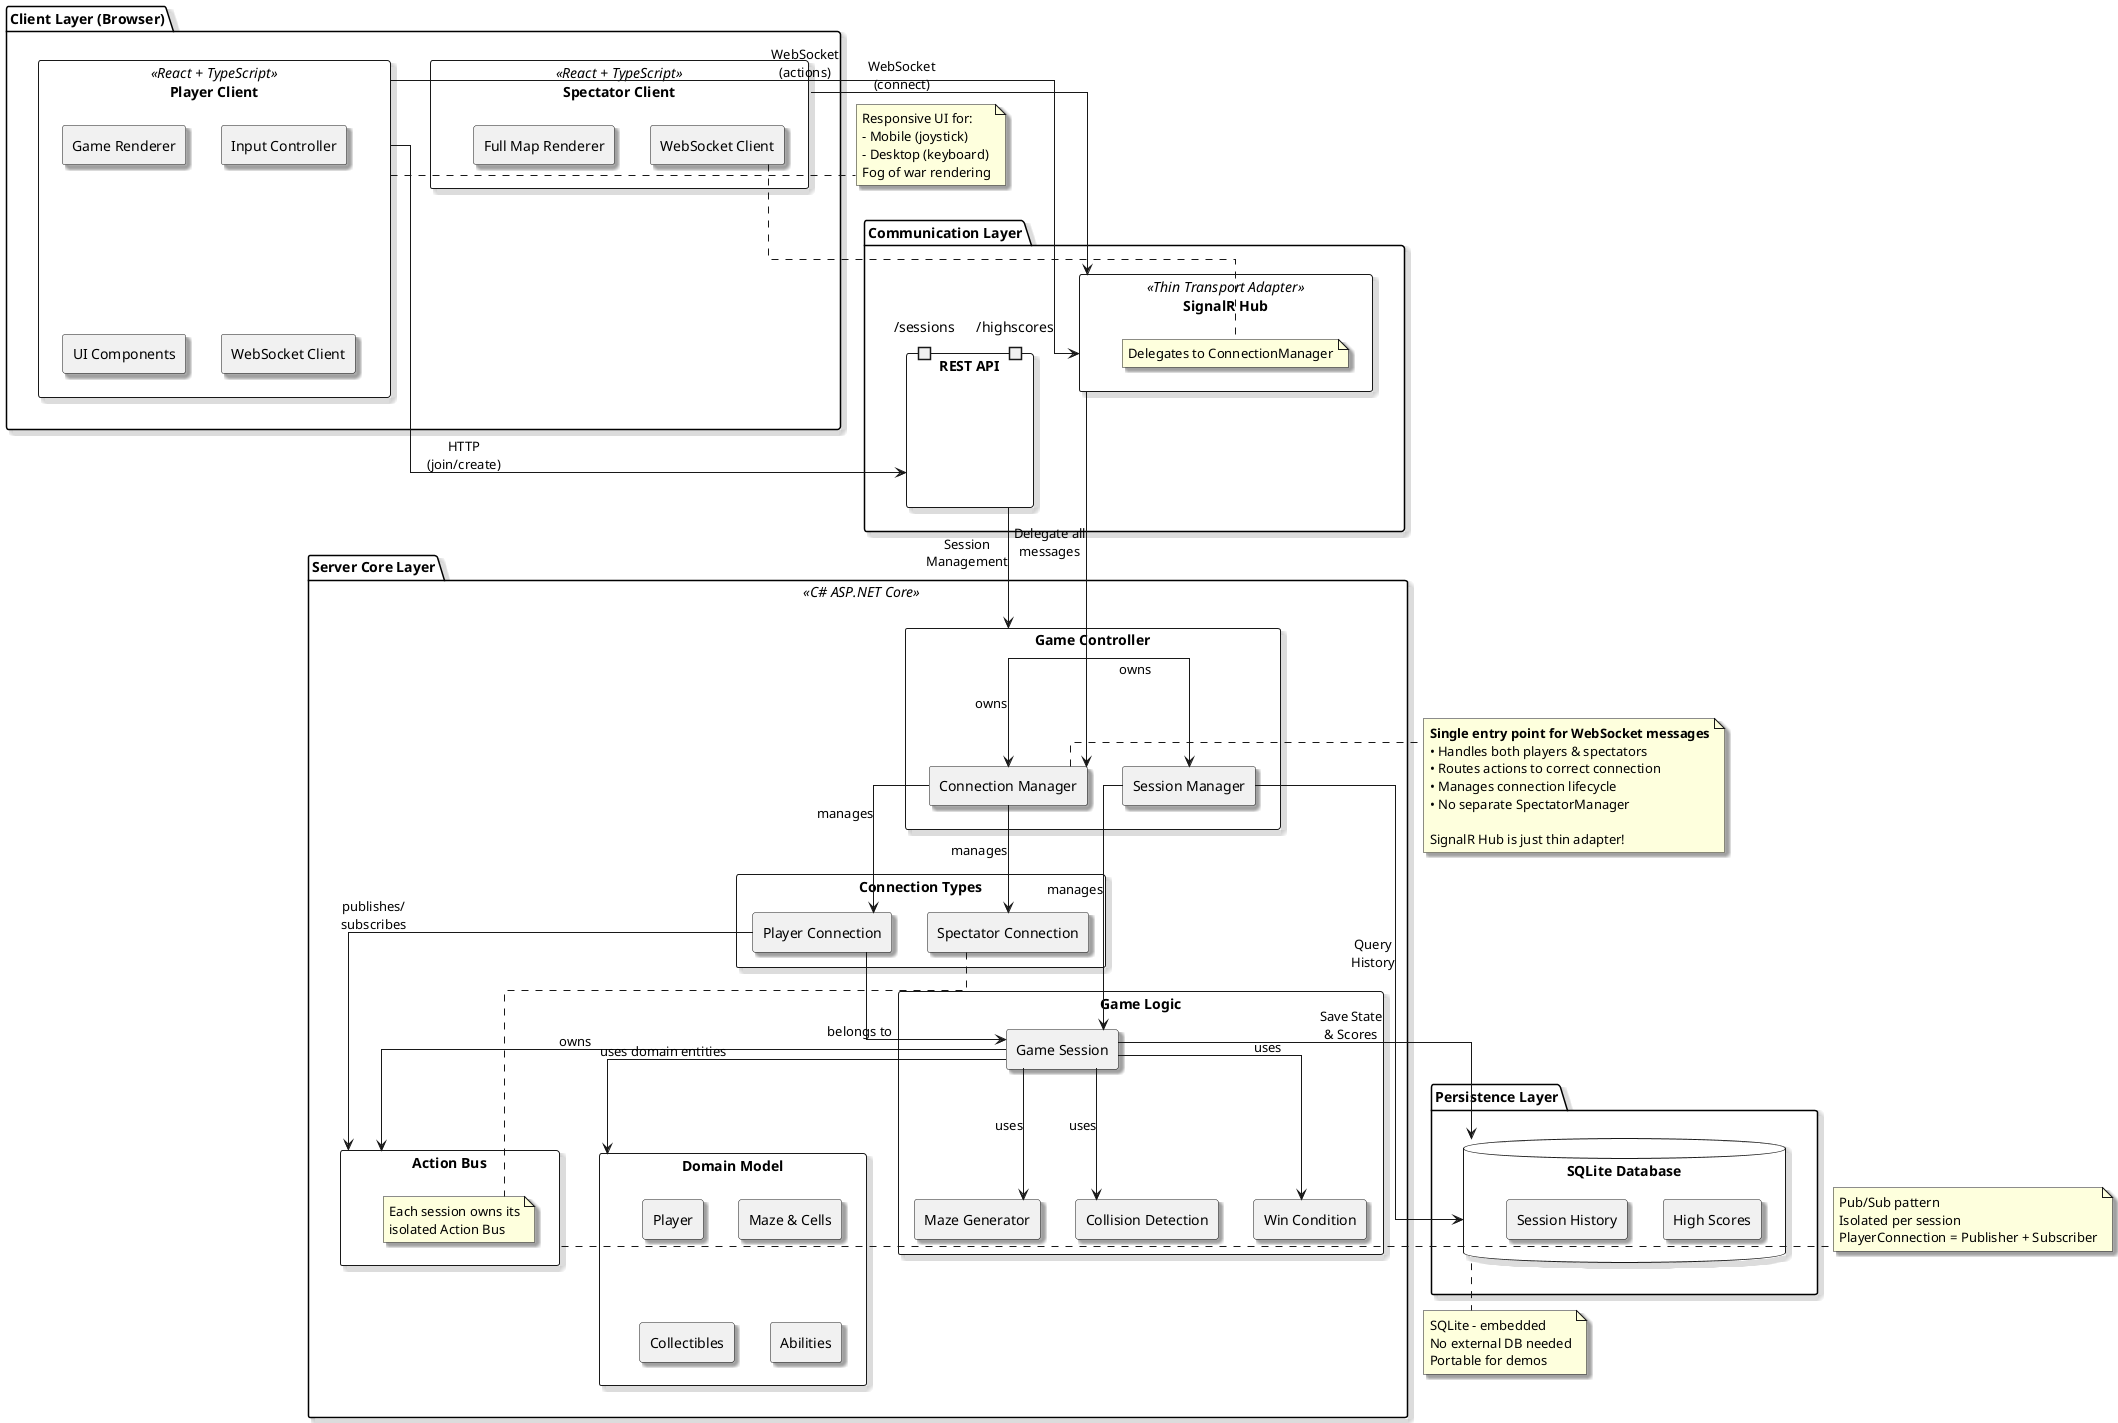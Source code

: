 @startuml MazeRunner-Architecture
'
' Overview: System architecture and module components
' This diagram shows MazeRunner's layered architecture:
' - Client Layer: React-based player and spectator clients
' - Communication Layer: SignalR (WebSocket) for realtime, REST for initial connection
' - Server Core Layer: Game Controller, Session Manager, Connection Manager, Game Logic
' - Persistence Layer: SQLite for high scores and session history
' Shows clear interfaces and data dependencies between modules.
'
skinparam componentStyle rectangle
skinparam shadowing true
skinparam linetype ortho
skinparam defaultFontName Arial

package "Client Layer (Browser)" {
    component "Player Client" as PlayerClient <<React + TypeScript>> {
        component [Game Renderer] as Renderer
        component [Input Controller] as Input
        component [UI Components] as UI
        component [WebSocket Client] as WSClient
    }
    
    component "Spectator Client" as SpectatorClient <<React + TypeScript>> {
        component [Full Map Renderer] as SpectatorRenderer
        component [WebSocket Client] as SpectatorWS
    }
}

package "Communication Layer" {
    component "SignalR Hub" as SignalR <<Thin Transport Adapter>> {
        note right: Delegates to ConnectionManager
    }
    
    component "REST API" as REST {
        portin "/sessions"
        portin "/highscores"
    }
}

package "Server Core Layer" <<C# ASP.NET Core>> {
    component "Game Controller" as GameController {
        component [Session Manager] as SessionMgr
        component [Connection Manager] as ConnMgr
    }
    
    component "Game Logic" as GameLogic {
        component [Game Session] as Session
        component [Maze Generator] as MazeGen
        component [Collision Detection] as Collision
        component [Win Condition] as WinCheck
    }
    
    component "Connection Types" as Connections {
        component [Player Connection] as PlayerConn
        component [Spectator Connection] as SpectatorConn
    }
    
    component "Action Bus" as ActionBus {
        note right: Each session owns its\nisolated Action Bus
    }
    
    component "Domain Model" as Domain {
        component [Player] as Player
        component [Maze & Cells] as Maze
        component [Collectibles] as Items
        component [Abilities] as Abilities
    }
}

package "Persistence Layer" {
    database "SQLite Database" as DB {
        component [High Scores] as Scores
        component [Session History] as History
    }
}

' Client to Communication
PlayerClient -down-> SignalR : "WebSocket\n(actions)"
PlayerClient -down-> REST : "HTTP\n(join/create)"
SpectatorClient -down-> SignalR : "WebSocket\n(connect)"

' Communication to Server Core (SignalR is thin adapter)
SignalR -down-> ConnMgr : "Delegate all\nmessages"
REST -down-> GameController : "Session\nManagement"

' GameController internal structure
GameController --> SessionMgr : "owns"
GameController --> ConnMgr : "owns"

' Connection Manager manages connections
ConnMgr --> PlayerConn : "manages"
ConnMgr --> SpectatorConn : "manages"

' Session Manager manages sessions
SessionMgr --> Session : "manages"

' Game Session composition
Session --> ActionBus : "owns"
Session --> MazeGen : "uses"
Session --> Collision : "uses"
Session --> WinCheck : "uses"
Session --> Domain : "uses domain entities"

' Connections interact with sessions
PlayerConn --> ActionBus : "publishes/\nsubscribes"
PlayerConn --> Session : "belongs to"

' Server to Persistence
Session -down-> DB : "Save State\n& Scores"
SessionMgr -down-> DB : "Query\nHistory"

note right of PlayerClient
  Responsive UI for:
  - Mobile (joystick)
  - Desktop (keyboard)
  Fog of war rendering
end note

note right of ConnMgr
  **Single entry point for WebSocket messages**
  • Handles both players & spectators
  • Routes actions to correct connection
  • Manages connection lifecycle
  • No separate SpectatorManager
  
  SignalR Hub is just thin adapter!
end note

note right of ActionBus
  Pub/Sub pattern
  Isolated per session
  PlayerConnection = Publisher + Subscriber
end note

note bottom of DB
  SQLite - embedded
  No external DB needed
  Portable for demos
end note

@enduml